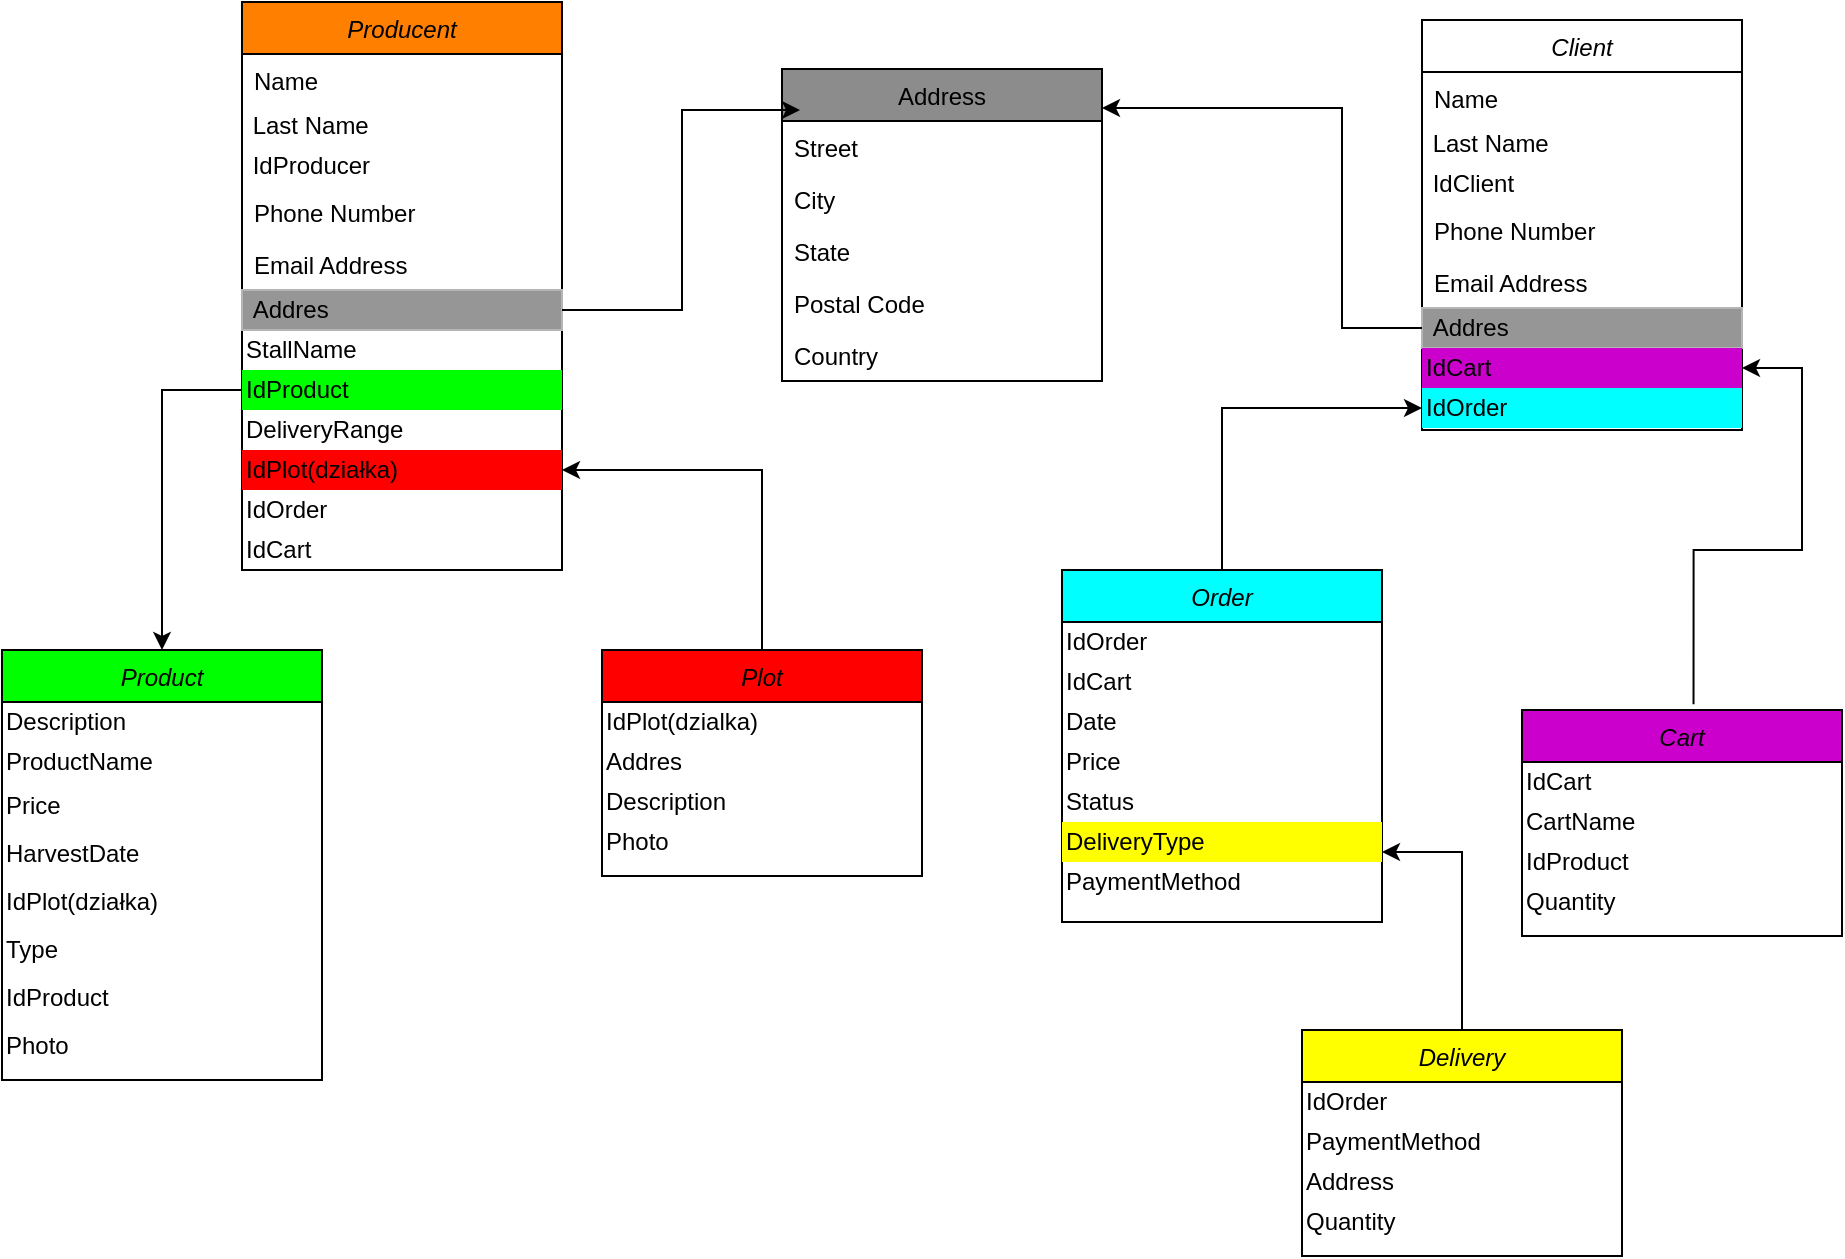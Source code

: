 <mxfile version="13.9.6" type="github">
  <diagram id="FfEOL44fhVucttltBus3" name="Page-1">
    <mxGraphModel dx="1662" dy="-367" grid="1" gridSize="10" guides="1" tooltips="1" connect="1" arrows="1" fold="1" page="1" pageScale="1" pageWidth="827" pageHeight="1169" math="0" shadow="0">
      <root>
        <mxCell id="WIyWlLk6GJQsqaUBKTNV-0" />
        <mxCell id="WIyWlLk6GJQsqaUBKTNV-1" parent="WIyWlLk6GJQsqaUBKTNV-0" />
        <mxCell id="24nIHe7hUUGPzQV8iq3i-140" value="Client" style="swimlane;fontStyle=2;align=center;verticalAlign=top;childLayout=stackLayout;horizontal=1;startSize=26;horizontalStack=0;resizeParent=1;resizeLast=0;collapsible=1;marginBottom=0;rounded=0;shadow=0;strokeWidth=1;" parent="WIyWlLk6GJQsqaUBKTNV-1" vertex="1">
          <mxGeometry x="750" y="1449" width="160" height="205" as="geometry">
            <mxRectangle x="230" y="140" width="160" height="26" as="alternateBounds" />
          </mxGeometry>
        </mxCell>
        <mxCell id="24nIHe7hUUGPzQV8iq3i-141" value="Name" style="text;align=left;verticalAlign=top;spacingLeft=4;spacingRight=4;overflow=hidden;rotatable=0;points=[[0,0.5],[1,0.5]];portConstraint=eastwest;" parent="24nIHe7hUUGPzQV8iq3i-140" vertex="1">
          <mxGeometry y="26" width="160" height="26" as="geometry" />
        </mxCell>
        <mxCell id="24nIHe7hUUGPzQV8iq3i-142" value="&amp;nbsp;Last Name" style="text;html=1;strokeColor=none;fillColor=none;align=left;verticalAlign=middle;whiteSpace=wrap;rounded=0;" parent="24nIHe7hUUGPzQV8iq3i-140" vertex="1">
          <mxGeometry y="52" width="160" height="20" as="geometry" />
        </mxCell>
        <mxCell id="24nIHe7hUUGPzQV8iq3i-143" value="&amp;nbsp;IdClient" style="text;html=1;align=left;verticalAlign=middle;resizable=0;points=[];autosize=1;" parent="24nIHe7hUUGPzQV8iq3i-140" vertex="1">
          <mxGeometry y="72" width="160" height="20" as="geometry" />
        </mxCell>
        <mxCell id="24nIHe7hUUGPzQV8iq3i-144" value="Phone Number" style="text;align=left;verticalAlign=top;spacingLeft=4;spacingRight=4;overflow=hidden;rotatable=0;points=[[0,0.5],[1,0.5]];portConstraint=eastwest;rounded=0;shadow=0;html=0;" parent="24nIHe7hUUGPzQV8iq3i-140" vertex="1">
          <mxGeometry y="92" width="160" height="26" as="geometry" />
        </mxCell>
        <mxCell id="24nIHe7hUUGPzQV8iq3i-145" value="Email Address" style="text;align=left;verticalAlign=top;spacingLeft=4;spacingRight=4;overflow=hidden;rotatable=0;points=[[0,0.5],[1,0.5]];portConstraint=eastwest;rounded=0;shadow=0;html=0;" parent="24nIHe7hUUGPzQV8iq3i-140" vertex="1">
          <mxGeometry y="118" width="160" height="26" as="geometry" />
        </mxCell>
        <mxCell id="24nIHe7hUUGPzQV8iq3i-146" value="&amp;nbsp;Addres" style="text;html=1;strokeColor=#B5B5B5;fillColor=#969696;align=left;verticalAlign=middle;whiteSpace=wrap;rounded=0;" parent="24nIHe7hUUGPzQV8iq3i-140" vertex="1">
          <mxGeometry y="144" width="160" height="20" as="geometry" />
        </mxCell>
        <mxCell id="24nIHe7hUUGPzQV8iq3i-147" value="IdCart" style="text;html=1;strokeColor=none;fillColor=#CC00CC;align=left;verticalAlign=middle;whiteSpace=wrap;rounded=0;shadow=0;" parent="24nIHe7hUUGPzQV8iq3i-140" vertex="1">
          <mxGeometry y="164" width="160" height="20" as="geometry" />
        </mxCell>
        <mxCell id="24nIHe7hUUGPzQV8iq3i-148" value="IdOrder" style="text;html=1;strokeColor=none;fillColor=#00FFFF;align=left;verticalAlign=middle;whiteSpace=wrap;rounded=0;shadow=0;" parent="24nIHe7hUUGPzQV8iq3i-140" vertex="1">
          <mxGeometry y="184" width="160" height="20" as="geometry" />
        </mxCell>
        <mxCell id="24nIHe7hUUGPzQV8iq3i-149" value="Address" style="swimlane;fontStyle=0;align=center;verticalAlign=top;childLayout=stackLayout;horizontal=1;startSize=26;horizontalStack=0;resizeParent=1;resizeLast=0;collapsible=1;marginBottom=0;rounded=0;shadow=0;strokeWidth=1;fillColor=#8C8C8C;" parent="WIyWlLk6GJQsqaUBKTNV-1" vertex="1">
          <mxGeometry x="430" y="1473.5" width="160" height="156" as="geometry">
            <mxRectangle x="550" y="140" width="160" height="26" as="alternateBounds" />
          </mxGeometry>
        </mxCell>
        <mxCell id="24nIHe7hUUGPzQV8iq3i-150" value="Street" style="text;align=left;verticalAlign=top;spacingLeft=4;spacingRight=4;overflow=hidden;rotatable=0;points=[[0,0.5],[1,0.5]];portConstraint=eastwest;" parent="24nIHe7hUUGPzQV8iq3i-149" vertex="1">
          <mxGeometry y="26" width="160" height="26" as="geometry" />
        </mxCell>
        <mxCell id="24nIHe7hUUGPzQV8iq3i-151" value="City" style="text;align=left;verticalAlign=top;spacingLeft=4;spacingRight=4;overflow=hidden;rotatable=0;points=[[0,0.5],[1,0.5]];portConstraint=eastwest;rounded=0;shadow=0;html=0;" parent="24nIHe7hUUGPzQV8iq3i-149" vertex="1">
          <mxGeometry y="52" width="160" height="26" as="geometry" />
        </mxCell>
        <mxCell id="24nIHe7hUUGPzQV8iq3i-152" value="State" style="text;align=left;verticalAlign=top;spacingLeft=4;spacingRight=4;overflow=hidden;rotatable=0;points=[[0,0.5],[1,0.5]];portConstraint=eastwest;rounded=0;shadow=0;html=0;" parent="24nIHe7hUUGPzQV8iq3i-149" vertex="1">
          <mxGeometry y="78" width="160" height="26" as="geometry" />
        </mxCell>
        <mxCell id="24nIHe7hUUGPzQV8iq3i-153" value="Postal Code" style="text;align=left;verticalAlign=top;spacingLeft=4;spacingRight=4;overflow=hidden;rotatable=0;points=[[0,0.5],[1,0.5]];portConstraint=eastwest;rounded=0;shadow=0;html=0;" parent="24nIHe7hUUGPzQV8iq3i-149" vertex="1">
          <mxGeometry y="104" width="160" height="26" as="geometry" />
        </mxCell>
        <mxCell id="24nIHe7hUUGPzQV8iq3i-154" value="Country" style="text;align=left;verticalAlign=top;spacingLeft=4;spacingRight=4;overflow=hidden;rotatable=0;points=[[0,0.5],[1,0.5]];portConstraint=eastwest;rounded=0;shadow=0;html=0;" parent="24nIHe7hUUGPzQV8iq3i-149" vertex="1">
          <mxGeometry y="130" width="160" height="26" as="geometry" />
        </mxCell>
        <mxCell id="24nIHe7hUUGPzQV8iq3i-155" style="edgeStyle=orthogonalEdgeStyle;rounded=0;orthogonalLoop=1;jettySize=auto;html=1;exitX=0;exitY=0.5;exitDx=0;exitDy=0;" parent="WIyWlLk6GJQsqaUBKTNV-1" source="24nIHe7hUUGPzQV8iq3i-146" target="24nIHe7hUUGPzQV8iq3i-149" edge="1">
          <mxGeometry relative="1" as="geometry">
            <mxPoint x="600" y="1493" as="targetPoint" />
            <Array as="points">
              <mxPoint x="710" y="1603" />
              <mxPoint x="710" y="1493" />
            </Array>
          </mxGeometry>
        </mxCell>
        <mxCell id="24nIHe7hUUGPzQV8iq3i-156" value="Producent" style="swimlane;fontStyle=2;align=center;verticalAlign=top;childLayout=stackLayout;horizontal=1;startSize=26;horizontalStack=0;resizeParent=1;resizeLast=0;collapsible=1;marginBottom=0;rounded=0;shadow=0;strokeWidth=1;fillColor=#FF8000;" parent="WIyWlLk6GJQsqaUBKTNV-1" vertex="1">
          <mxGeometry x="160" y="1440" width="160" height="284" as="geometry">
            <mxRectangle x="230" y="140" width="160" height="26" as="alternateBounds" />
          </mxGeometry>
        </mxCell>
        <mxCell id="24nIHe7hUUGPzQV8iq3i-157" value="Name" style="text;align=left;verticalAlign=top;spacingLeft=4;spacingRight=4;overflow=hidden;rotatable=0;points=[[0,0.5],[1,0.5]];portConstraint=eastwest;" parent="24nIHe7hUUGPzQV8iq3i-156" vertex="1">
          <mxGeometry y="26" width="160" height="26" as="geometry" />
        </mxCell>
        <mxCell id="24nIHe7hUUGPzQV8iq3i-158" value="&amp;nbsp;Last Name" style="text;html=1;strokeColor=none;fillColor=none;align=left;verticalAlign=middle;whiteSpace=wrap;rounded=0;" parent="24nIHe7hUUGPzQV8iq3i-156" vertex="1">
          <mxGeometry y="52" width="160" height="20" as="geometry" />
        </mxCell>
        <mxCell id="24nIHe7hUUGPzQV8iq3i-159" value="&amp;nbsp;IdProducer" style="text;html=1;align=left;verticalAlign=middle;resizable=0;points=[];autosize=1;" parent="24nIHe7hUUGPzQV8iq3i-156" vertex="1">
          <mxGeometry y="72" width="160" height="20" as="geometry" />
        </mxCell>
        <mxCell id="24nIHe7hUUGPzQV8iq3i-160" value="Phone Number" style="text;align=left;verticalAlign=top;spacingLeft=4;spacingRight=4;overflow=hidden;rotatable=0;points=[[0,0.5],[1,0.5]];portConstraint=eastwest;rounded=0;shadow=0;html=0;" parent="24nIHe7hUUGPzQV8iq3i-156" vertex="1">
          <mxGeometry y="92" width="160" height="26" as="geometry" />
        </mxCell>
        <mxCell id="24nIHe7hUUGPzQV8iq3i-161" value="Email Address" style="text;align=left;verticalAlign=top;spacingLeft=4;spacingRight=4;overflow=hidden;rotatable=0;points=[[0,0.5],[1,0.5]];portConstraint=eastwest;rounded=0;shadow=0;html=0;" parent="24nIHe7hUUGPzQV8iq3i-156" vertex="1">
          <mxGeometry y="118" width="160" height="26" as="geometry" />
        </mxCell>
        <mxCell id="24nIHe7hUUGPzQV8iq3i-162" value="&amp;nbsp;Addres" style="text;html=1;strokeColor=#B5B5B5;fillColor=#969696;align=left;verticalAlign=middle;whiteSpace=wrap;rounded=0;" parent="24nIHe7hUUGPzQV8iq3i-156" vertex="1">
          <mxGeometry y="144" width="160" height="20" as="geometry" />
        </mxCell>
        <mxCell id="24nIHe7hUUGPzQV8iq3i-163" value="StallName" style="text;html=1;strokeColor=none;fillColor=none;align=left;verticalAlign=middle;whiteSpace=wrap;rounded=0;" parent="24nIHe7hUUGPzQV8iq3i-156" vertex="1">
          <mxGeometry y="164" width="160" height="20" as="geometry" />
        </mxCell>
        <mxCell id="24nIHe7hUUGPzQV8iq3i-164" value="IdProduct" style="text;html=1;strokeColor=none;fillColor=#00FF00;align=left;verticalAlign=middle;whiteSpace=wrap;rounded=0;" parent="24nIHe7hUUGPzQV8iq3i-156" vertex="1">
          <mxGeometry y="184" width="160" height="20" as="geometry" />
        </mxCell>
        <mxCell id="24nIHe7hUUGPzQV8iq3i-165" value="DeliveryRange" style="text;html=1;strokeColor=none;fillColor=none;align=left;verticalAlign=middle;whiteSpace=wrap;rounded=0;shadow=0;" parent="24nIHe7hUUGPzQV8iq3i-156" vertex="1">
          <mxGeometry y="204" width="160" height="20" as="geometry" />
        </mxCell>
        <mxCell id="24nIHe7hUUGPzQV8iq3i-166" value="&lt;span&gt;IdPlot(działka)&lt;/span&gt;" style="text;html=1;strokeColor=none;fillColor=#FF0000;align=left;verticalAlign=middle;whiteSpace=wrap;rounded=0;shadow=0;" parent="24nIHe7hUUGPzQV8iq3i-156" vertex="1">
          <mxGeometry y="224" width="160" height="20" as="geometry" />
        </mxCell>
        <mxCell id="24nIHe7hUUGPzQV8iq3i-167" value="IdOrder" style="text;html=1;strokeColor=none;fillColor=none;align=left;verticalAlign=middle;whiteSpace=wrap;rounded=0;shadow=0;" parent="24nIHe7hUUGPzQV8iq3i-156" vertex="1">
          <mxGeometry y="244" width="160" height="20" as="geometry" />
        </mxCell>
        <mxCell id="24nIHe7hUUGPzQV8iq3i-168" value="IdCart" style="text;html=1;strokeColor=none;fillColor=none;align=left;verticalAlign=middle;whiteSpace=wrap;rounded=0;shadow=0;" parent="24nIHe7hUUGPzQV8iq3i-156" vertex="1">
          <mxGeometry y="264" width="160" height="20" as="geometry" />
        </mxCell>
        <mxCell id="24nIHe7hUUGPzQV8iq3i-169" style="edgeStyle=orthogonalEdgeStyle;rounded=0;orthogonalLoop=1;jettySize=auto;html=1;" parent="WIyWlLk6GJQsqaUBKTNV-1" source="24nIHe7hUUGPzQV8iq3i-162" edge="1">
          <mxGeometry relative="1" as="geometry">
            <mxPoint x="439" y="1494" as="targetPoint" />
            <Array as="points">
              <mxPoint x="380" y="1594" />
              <mxPoint x="380" y="1494" />
            </Array>
          </mxGeometry>
        </mxCell>
        <mxCell id="24nIHe7hUUGPzQV8iq3i-170" style="edgeStyle=orthogonalEdgeStyle;rounded=0;orthogonalLoop=1;jettySize=auto;html=1;entryX=0.5;entryY=0;entryDx=0;entryDy=0;exitX=0;exitY=0.5;exitDx=0;exitDy=0;" parent="WIyWlLk6GJQsqaUBKTNV-1" source="24nIHe7hUUGPzQV8iq3i-164" target="24nIHe7hUUGPzQV8iq3i-193" edge="1">
          <mxGeometry relative="1" as="geometry">
            <mxPoint x="320" y="1634" as="sourcePoint" />
            <mxPoint x="250.0" y="1754" as="targetPoint" />
            <Array as="points">
              <mxPoint x="120" y="1634" />
            </Array>
          </mxGeometry>
        </mxCell>
        <mxCell id="24nIHe7hUUGPzQV8iq3i-171" style="edgeStyle=orthogonalEdgeStyle;rounded=0;orthogonalLoop=1;jettySize=auto;html=1;entryX=1;entryY=0.5;entryDx=0;entryDy=0;" parent="WIyWlLk6GJQsqaUBKTNV-1" target="24nIHe7hUUGPzQV8iq3i-166" edge="1">
          <mxGeometry relative="1" as="geometry">
            <mxPoint x="420" y="1764" as="sourcePoint" />
            <Array as="points">
              <mxPoint x="420" y="1674" />
            </Array>
          </mxGeometry>
        </mxCell>
        <mxCell id="24nIHe7hUUGPzQV8iq3i-172" style="edgeStyle=orthogonalEdgeStyle;rounded=0;orthogonalLoop=1;jettySize=auto;html=1;exitX=0.536;exitY=-0.025;exitDx=0;exitDy=0;exitPerimeter=0;" parent="WIyWlLk6GJQsqaUBKTNV-1" source="24nIHe7hUUGPzQV8iq3i-173" target="24nIHe7hUUGPzQV8iq3i-147" edge="1">
          <mxGeometry relative="1" as="geometry">
            <Array as="points">
              <mxPoint x="886" y="1714" />
              <mxPoint x="940" y="1714" />
              <mxPoint x="940" y="1623" />
            </Array>
          </mxGeometry>
        </mxCell>
        <mxCell id="24nIHe7hUUGPzQV8iq3i-173" value="Cart" style="swimlane;fontStyle=2;align=center;verticalAlign=top;childLayout=stackLayout;horizontal=1;startSize=26;horizontalStack=0;resizeParent=1;resizeLast=0;collapsible=1;marginBottom=0;rounded=0;shadow=0;strokeWidth=1;fillColor=#CC00CC;" parent="WIyWlLk6GJQsqaUBKTNV-1" vertex="1">
          <mxGeometry x="800" y="1794" width="160" height="113" as="geometry">
            <mxRectangle x="230" y="140" width="160" height="26" as="alternateBounds" />
          </mxGeometry>
        </mxCell>
        <mxCell id="24nIHe7hUUGPzQV8iq3i-174" value="IdCart" style="text;html=1;strokeColor=none;fillColor=none;align=left;verticalAlign=middle;whiteSpace=wrap;rounded=0;shadow=0;" parent="24nIHe7hUUGPzQV8iq3i-173" vertex="1">
          <mxGeometry y="26" width="160" height="20" as="geometry" />
        </mxCell>
        <mxCell id="24nIHe7hUUGPzQV8iq3i-175" value="CartName" style="text;html=1;strokeColor=none;fillColor=none;align=left;verticalAlign=middle;whiteSpace=wrap;rounded=0;shadow=0;" parent="24nIHe7hUUGPzQV8iq3i-173" vertex="1">
          <mxGeometry y="46" width="160" height="20" as="geometry" />
        </mxCell>
        <mxCell id="24nIHe7hUUGPzQV8iq3i-176" value="IdProduct" style="text;html=1;strokeColor=none;fillColor=none;align=left;verticalAlign=middle;whiteSpace=wrap;rounded=0;shadow=0;" parent="24nIHe7hUUGPzQV8iq3i-173" vertex="1">
          <mxGeometry y="66" width="160" height="20" as="geometry" />
        </mxCell>
        <mxCell id="24nIHe7hUUGPzQV8iq3i-177" value="Quantity" style="text;html=1;strokeColor=none;fillColor=none;align=left;verticalAlign=middle;whiteSpace=wrap;rounded=0;shadow=0;" parent="24nIHe7hUUGPzQV8iq3i-173" vertex="1">
          <mxGeometry y="86" width="160" height="20" as="geometry" />
        </mxCell>
        <mxCell id="24nIHe7hUUGPzQV8iq3i-178" style="edgeStyle=orthogonalEdgeStyle;rounded=0;orthogonalLoop=1;jettySize=auto;html=1;entryX=0;entryY=0.5;entryDx=0;entryDy=0;exitX=0.5;exitY=0;exitDx=0;exitDy=0;" parent="WIyWlLk6GJQsqaUBKTNV-1" source="24nIHe7hUUGPzQV8iq3i-179" target="24nIHe7hUUGPzQV8iq3i-148" edge="1">
          <mxGeometry relative="1" as="geometry" />
        </mxCell>
        <mxCell id="24nIHe7hUUGPzQV8iq3i-179" value="Order" style="swimlane;fontStyle=2;align=center;verticalAlign=top;childLayout=stackLayout;horizontal=1;startSize=26;horizontalStack=0;resizeParent=1;resizeLast=0;collapsible=1;marginBottom=0;rounded=0;shadow=0;strokeWidth=1;fillColor=#00FFFF;" parent="WIyWlLk6GJQsqaUBKTNV-1" vertex="1">
          <mxGeometry x="570" y="1724" width="160" height="176" as="geometry">
            <mxRectangle x="230" y="140" width="160" height="26" as="alternateBounds" />
          </mxGeometry>
        </mxCell>
        <mxCell id="24nIHe7hUUGPzQV8iq3i-180" value="IdOrder" style="text;html=1;strokeColor=none;fillColor=none;align=left;verticalAlign=middle;whiteSpace=wrap;rounded=0;shadow=0;" parent="24nIHe7hUUGPzQV8iq3i-179" vertex="1">
          <mxGeometry y="26" width="160" height="20" as="geometry" />
        </mxCell>
        <mxCell id="24nIHe7hUUGPzQV8iq3i-181" value="IdCart" style="text;html=1;strokeColor=none;fillColor=none;align=left;verticalAlign=middle;whiteSpace=wrap;rounded=0;shadow=0;" parent="24nIHe7hUUGPzQV8iq3i-179" vertex="1">
          <mxGeometry y="46" width="160" height="20" as="geometry" />
        </mxCell>
        <mxCell id="24nIHe7hUUGPzQV8iq3i-182" value="Date" style="text;html=1;strokeColor=none;fillColor=none;align=left;verticalAlign=middle;whiteSpace=wrap;rounded=0;shadow=0;" parent="24nIHe7hUUGPzQV8iq3i-179" vertex="1">
          <mxGeometry y="66" width="160" height="20" as="geometry" />
        </mxCell>
        <mxCell id="24nIHe7hUUGPzQV8iq3i-183" value="Price" style="text;html=1;strokeColor=none;fillColor=none;align=left;verticalAlign=middle;whiteSpace=wrap;rounded=0;shadow=0;" parent="24nIHe7hUUGPzQV8iq3i-179" vertex="1">
          <mxGeometry y="86" width="160" height="20" as="geometry" />
        </mxCell>
        <mxCell id="24nIHe7hUUGPzQV8iq3i-184" value="Status" style="text;html=1;strokeColor=none;fillColor=none;align=left;verticalAlign=middle;whiteSpace=wrap;rounded=0;shadow=0;" parent="24nIHe7hUUGPzQV8iq3i-179" vertex="1">
          <mxGeometry y="106" width="160" height="20" as="geometry" />
        </mxCell>
        <mxCell id="24nIHe7hUUGPzQV8iq3i-185" value="DeliveryType" style="text;html=1;strokeColor=none;fillColor=#FFFF00;align=left;verticalAlign=middle;whiteSpace=wrap;rounded=0;shadow=0;" parent="24nIHe7hUUGPzQV8iq3i-179" vertex="1">
          <mxGeometry y="126" width="160" height="20" as="geometry" />
        </mxCell>
        <mxCell id="24nIHe7hUUGPzQV8iq3i-186" value="PaymentMethod" style="text;html=1;strokeColor=none;fillColor=none;align=left;verticalAlign=middle;whiteSpace=wrap;rounded=0;shadow=0;" parent="24nIHe7hUUGPzQV8iq3i-179" vertex="1">
          <mxGeometry y="146" width="160" height="20" as="geometry" />
        </mxCell>
        <mxCell id="24nIHe7hUUGPzQV8iq3i-187" style="edgeStyle=orthogonalEdgeStyle;rounded=0;orthogonalLoop=1;jettySize=auto;html=1;entryX=1;entryY=0.75;entryDx=0;entryDy=0;" parent="WIyWlLk6GJQsqaUBKTNV-1" source="24nIHe7hUUGPzQV8iq3i-188" target="24nIHe7hUUGPzQV8iq3i-185" edge="1">
          <mxGeometry relative="1" as="geometry">
            <mxPoint x="740" y="1864" as="targetPoint" />
            <Array as="points">
              <mxPoint x="770" y="1865" />
            </Array>
          </mxGeometry>
        </mxCell>
        <mxCell id="24nIHe7hUUGPzQV8iq3i-188" value="Delivery" style="swimlane;fontStyle=2;align=center;verticalAlign=top;childLayout=stackLayout;horizontal=1;startSize=26;horizontalStack=0;resizeParent=1;resizeLast=0;collapsible=1;marginBottom=0;rounded=0;shadow=0;strokeWidth=1;fillColor=#FFFF00;" parent="WIyWlLk6GJQsqaUBKTNV-1" vertex="1">
          <mxGeometry x="690" y="1954" width="160" height="113" as="geometry">
            <mxRectangle x="230" y="140" width="160" height="26" as="alternateBounds" />
          </mxGeometry>
        </mxCell>
        <mxCell id="24nIHe7hUUGPzQV8iq3i-189" value="IdOrder" style="text;html=1;strokeColor=none;fillColor=none;align=left;verticalAlign=middle;whiteSpace=wrap;rounded=0;shadow=0;" parent="24nIHe7hUUGPzQV8iq3i-188" vertex="1">
          <mxGeometry y="26" width="160" height="20" as="geometry" />
        </mxCell>
        <mxCell id="24nIHe7hUUGPzQV8iq3i-190" value="PaymentMethod" style="text;html=1;strokeColor=none;fillColor=none;align=left;verticalAlign=middle;whiteSpace=wrap;rounded=0;shadow=0;" parent="24nIHe7hUUGPzQV8iq3i-188" vertex="1">
          <mxGeometry y="46" width="160" height="20" as="geometry" />
        </mxCell>
        <mxCell id="24nIHe7hUUGPzQV8iq3i-191" value="Address" style="text;html=1;strokeColor=none;fillColor=none;align=left;verticalAlign=middle;whiteSpace=wrap;rounded=0;shadow=0;" parent="24nIHe7hUUGPzQV8iq3i-188" vertex="1">
          <mxGeometry y="66" width="160" height="20" as="geometry" />
        </mxCell>
        <mxCell id="24nIHe7hUUGPzQV8iq3i-192" value="Quantity" style="text;html=1;strokeColor=none;fillColor=none;align=left;verticalAlign=middle;whiteSpace=wrap;rounded=0;shadow=0;" parent="24nIHe7hUUGPzQV8iq3i-188" vertex="1">
          <mxGeometry y="86" width="160" height="20" as="geometry" />
        </mxCell>
        <mxCell id="24nIHe7hUUGPzQV8iq3i-193" value="Product" style="swimlane;fontStyle=2;align=center;verticalAlign=top;childLayout=stackLayout;horizontal=1;startSize=26;horizontalStack=0;resizeParent=1;resizeLast=0;collapsible=1;marginBottom=0;rounded=0;shadow=0;strokeWidth=1;fillColor=#00FF00;" parent="WIyWlLk6GJQsqaUBKTNV-1" vertex="1">
          <mxGeometry x="40" y="1764" width="160" height="215" as="geometry">
            <mxRectangle x="230" y="140" width="160" height="26" as="alternateBounds" />
          </mxGeometry>
        </mxCell>
        <mxCell id="24nIHe7hUUGPzQV8iq3i-194" value="&lt;span style=&quot;text-align: -webkit-center&quot;&gt;Description&lt;/span&gt;" style="text;html=1;strokeColor=none;fillColor=none;align=left;verticalAlign=middle;whiteSpace=wrap;rounded=0;shadow=0;" parent="24nIHe7hUUGPzQV8iq3i-193" vertex="1">
          <mxGeometry y="26" width="160" height="20" as="geometry" />
        </mxCell>
        <mxCell id="24nIHe7hUUGPzQV8iq3i-195" value="&lt;span style=&quot;text-align: -webkit-center&quot;&gt;ProductName&lt;/span&gt;" style="text;html=1;strokeColor=none;fillColor=none;align=left;verticalAlign=middle;whiteSpace=wrap;rounded=0;shadow=0;" parent="24nIHe7hUUGPzQV8iq3i-193" vertex="1">
          <mxGeometry y="46" width="160" height="20" as="geometry" />
        </mxCell>
        <mxCell id="24nIHe7hUUGPzQV8iq3i-196" value="&lt;span style=&quot;text-align: -webkit-center&quot;&gt;Price&lt;/span&gt;" style="text;html=1;strokeColor=none;fillColor=none;align=left;verticalAlign=middle;whiteSpace=wrap;rounded=0;shadow=0;" parent="24nIHe7hUUGPzQV8iq3i-193" vertex="1">
          <mxGeometry y="66" width="160" height="24" as="geometry" />
        </mxCell>
        <mxCell id="24nIHe7hUUGPzQV8iq3i-197" value="&lt;span style=&quot;text-align: -webkit-center&quot;&gt;HarvestDate&lt;/span&gt;" style="text;html=1;strokeColor=none;fillColor=none;align=left;verticalAlign=middle;whiteSpace=wrap;rounded=0;shadow=0;" parent="24nIHe7hUUGPzQV8iq3i-193" vertex="1">
          <mxGeometry y="90" width="160" height="24" as="geometry" />
        </mxCell>
        <mxCell id="24nIHe7hUUGPzQV8iq3i-198" value="&lt;span style=&quot;text-align: -webkit-center&quot;&gt;IdPlot(działka)&lt;/span&gt;" style="text;html=1;strokeColor=none;fillColor=none;align=left;verticalAlign=middle;whiteSpace=wrap;rounded=0;shadow=0;" parent="24nIHe7hUUGPzQV8iq3i-193" vertex="1">
          <mxGeometry y="114" width="160" height="24" as="geometry" />
        </mxCell>
        <mxCell id="24nIHe7hUUGPzQV8iq3i-199" value="&lt;span style=&quot;text-align: -webkit-center&quot;&gt;Type&lt;/span&gt;" style="text;html=1;strokeColor=none;fillColor=none;align=left;verticalAlign=middle;whiteSpace=wrap;rounded=0;shadow=0;" parent="24nIHe7hUUGPzQV8iq3i-193" vertex="1">
          <mxGeometry y="138" width="160" height="24" as="geometry" />
        </mxCell>
        <mxCell id="24nIHe7hUUGPzQV8iq3i-200" value="&lt;span&gt;IdProduct&lt;/span&gt;" style="text;html=1;strokeColor=none;fillColor=none;align=left;verticalAlign=middle;whiteSpace=wrap;rounded=0;shadow=0;" parent="24nIHe7hUUGPzQV8iq3i-193" vertex="1">
          <mxGeometry y="162" width="160" height="24" as="geometry" />
        </mxCell>
        <mxCell id="24nIHe7hUUGPzQV8iq3i-201" value="&lt;span style=&quot;text-align: -webkit-center&quot;&gt;Photo&lt;/span&gt;" style="text;html=1;strokeColor=none;fillColor=none;align=left;verticalAlign=middle;whiteSpace=wrap;rounded=0;shadow=0;" parent="24nIHe7hUUGPzQV8iq3i-193" vertex="1">
          <mxGeometry y="186" width="160" height="24" as="geometry" />
        </mxCell>
        <mxCell id="24nIHe7hUUGPzQV8iq3i-202" value="Plot" style="swimlane;fontStyle=2;align=center;verticalAlign=top;childLayout=stackLayout;horizontal=1;startSize=26;horizontalStack=0;resizeParent=1;resizeLast=0;collapsible=1;marginBottom=0;rounded=0;shadow=0;strokeWidth=1;fillColor=#FF0000;" parent="WIyWlLk6GJQsqaUBKTNV-1" vertex="1">
          <mxGeometry x="340" y="1764" width="160" height="113" as="geometry">
            <mxRectangle x="230" y="140" width="160" height="26" as="alternateBounds" />
          </mxGeometry>
        </mxCell>
        <mxCell id="24nIHe7hUUGPzQV8iq3i-203" value="&lt;span style=&quot;text-align: -webkit-center&quot;&gt;IdPlot(dzialka)&lt;/span&gt;" style="text;html=1;strokeColor=none;fillColor=none;align=left;verticalAlign=middle;whiteSpace=wrap;rounded=0;shadow=0;" parent="24nIHe7hUUGPzQV8iq3i-202" vertex="1">
          <mxGeometry y="26" width="160" height="20" as="geometry" />
        </mxCell>
        <mxCell id="24nIHe7hUUGPzQV8iq3i-204" value="&lt;span style=&quot;text-align: -webkit-center&quot;&gt;Addres&lt;/span&gt;" style="text;html=1;strokeColor=none;fillColor=none;align=left;verticalAlign=middle;whiteSpace=wrap;rounded=0;shadow=0;" parent="24nIHe7hUUGPzQV8iq3i-202" vertex="1">
          <mxGeometry y="46" width="160" height="20" as="geometry" />
        </mxCell>
        <mxCell id="24nIHe7hUUGPzQV8iq3i-205" value="&lt;span style=&quot;text-align: -webkit-center&quot;&gt;Description&lt;/span&gt;" style="text;html=1;strokeColor=none;fillColor=none;align=left;verticalAlign=middle;whiteSpace=wrap;rounded=0;shadow=0;" parent="24nIHe7hUUGPzQV8iq3i-202" vertex="1">
          <mxGeometry y="66" width="160" height="20" as="geometry" />
        </mxCell>
        <mxCell id="24nIHe7hUUGPzQV8iq3i-206" value="&lt;span style=&quot;text-align: -webkit-center&quot;&gt;Photo&lt;/span&gt;" style="text;html=1;strokeColor=none;fillColor=none;align=left;verticalAlign=middle;whiteSpace=wrap;rounded=0;shadow=0;" parent="24nIHe7hUUGPzQV8iq3i-202" vertex="1">
          <mxGeometry y="86" width="160" height="20" as="geometry" />
        </mxCell>
      </root>
    </mxGraphModel>
  </diagram>
</mxfile>
